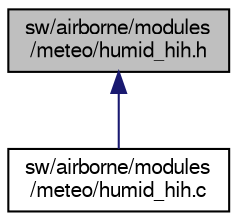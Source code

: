 digraph "sw/airborne/modules/meteo/humid_hih.h"
{
  edge [fontname="FreeSans",fontsize="10",labelfontname="FreeSans",labelfontsize="10"];
  node [fontname="FreeSans",fontsize="10",shape=record];
  Node1 [label="sw/airborne/modules\l/meteo/humid_hih.h",height=0.2,width=0.4,color="black", fillcolor="grey75", style="filled", fontcolor="black"];
  Node1 -> Node2 [dir="back",color="midnightblue",fontsize="10",style="solid",fontname="FreeSans"];
  Node2 [label="sw/airborne/modules\l/meteo/humid_hih.c",height=0.2,width=0.4,color="black", fillcolor="white", style="filled",URL="$humid__hih_8c.html",tooltip="Honeywell HIH-4030 sensor interface. "];
}
